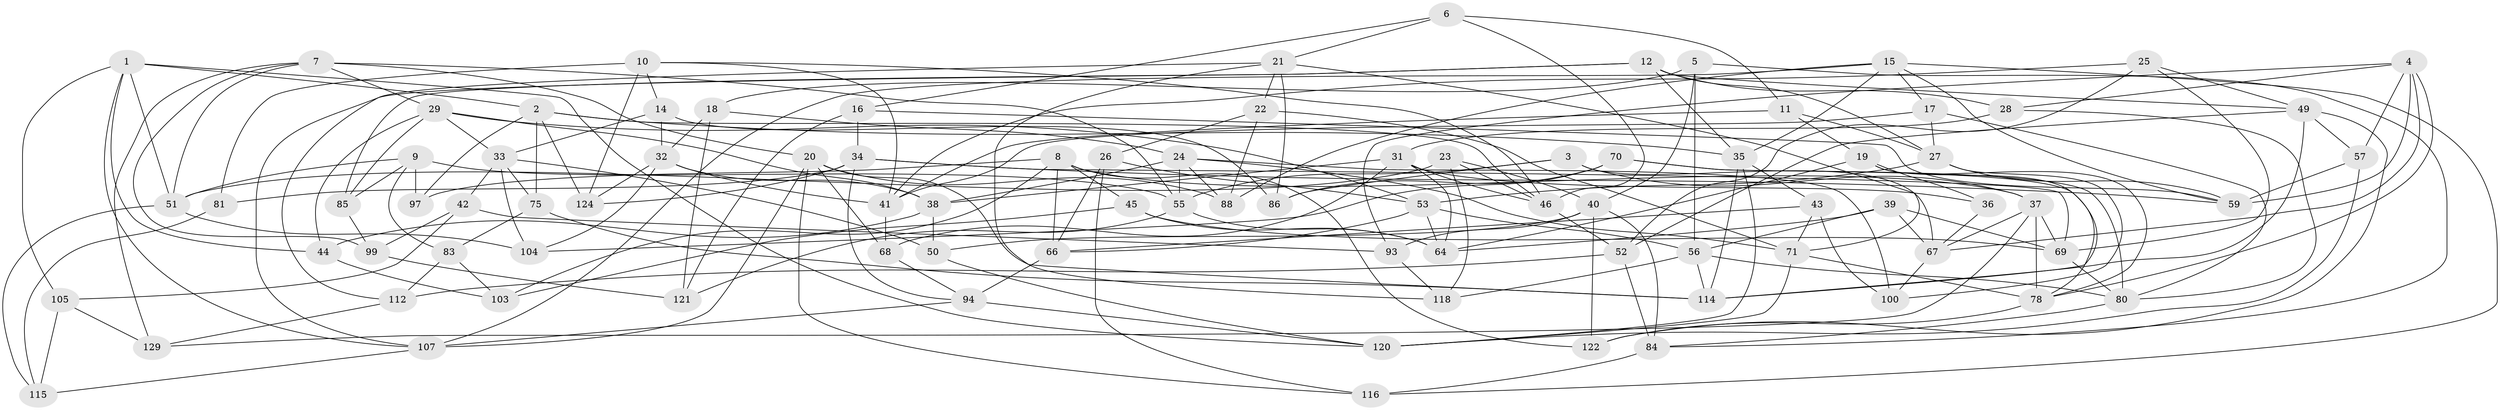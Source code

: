 // original degree distribution, {4: 1.0}
// Generated by graph-tools (version 1.1) at 2025/11/02/27/25 16:11:43]
// undirected, 88 vertices, 215 edges
graph export_dot {
graph [start="1"]
  node [color=gray90,style=filled];
  1 [super="+126"];
  2 [super="+72"];
  3;
  4 [super="+79"];
  5;
  6;
  7 [super="+58"];
  8 [super="+74"];
  9 [super="+73"];
  10 [super="+48"];
  11;
  12 [super="+13"];
  14;
  15 [super="+30"];
  16;
  17;
  18;
  19 [super="+47"];
  20 [super="+61"];
  21 [super="+96"];
  22;
  23;
  24 [super="+60"];
  25;
  26;
  27 [super="+89"];
  28;
  29 [super="+128"];
  31 [super="+106"];
  32 [super="+82"];
  33 [super="+102"];
  34 [super="+92"];
  35 [super="+119"];
  36;
  37 [super="+117"];
  38 [super="+95"];
  39;
  40 [super="+108"];
  41 [super="+91"];
  42;
  43;
  44;
  45;
  46 [super="+54"];
  49 [super="+109"];
  50;
  51 [super="+63"];
  52 [super="+76"];
  53 [super="+62"];
  55 [super="+87"];
  56 [super="+77"];
  57;
  59 [super="+65"];
  64 [super="+98"];
  66 [super="+90"];
  67 [super="+130"];
  68;
  69 [super="+123"];
  70;
  71 [super="+101"];
  75;
  78 [super="+110"];
  80 [super="+125"];
  81;
  83;
  84 [super="+111"];
  85;
  86;
  88;
  93;
  94 [super="+113"];
  97;
  99;
  100;
  103;
  104;
  105;
  107 [super="+131"];
  112;
  114 [super="+127"];
  115;
  116;
  118;
  120 [super="+132"];
  121;
  122;
  124;
  129;
  1 -- 44;
  1 -- 105;
  1 -- 2;
  1 -- 51;
  1 -- 120;
  1 -- 107;
  2 -- 124;
  2 -- 75;
  2 -- 46;
  2 -- 97;
  2 -- 35;
  3 -- 55;
  3 -- 86;
  3 -- 67;
  3 -- 37;
  4 -- 57;
  4 -- 67;
  4 -- 59;
  4 -- 93;
  4 -- 28;
  4 -- 78;
  5 -- 18;
  5 -- 84;
  5 -- 40;
  5 -- 56;
  6 -- 16;
  6 -- 21;
  6 -- 11;
  6 -- 46;
  7 -- 129;
  7 -- 20;
  7 -- 55;
  7 -- 99;
  7 -- 51;
  7 -- 29;
  8 -- 122;
  8 -- 45;
  8 -- 97;
  8 -- 66;
  8 -- 37;
  8 -- 103;
  9 -- 55;
  9 -- 97 [weight=2];
  9 -- 83;
  9 -- 85;
  9 -- 51;
  10 -- 124;
  10 -- 14;
  10 -- 81 [weight=2];
  10 -- 41;
  10 -- 46;
  11 -- 41;
  11 -- 19;
  11 -- 27;
  12 -- 27;
  12 -- 49;
  12 -- 28;
  12 -- 35;
  12 -- 107;
  12 -- 85;
  14 -- 86;
  14 -- 33;
  14 -- 32;
  15 -- 35;
  15 -- 88;
  15 -- 116;
  15 -- 17;
  15 -- 59;
  15 -- 107;
  16 -- 59;
  16 -- 121;
  16 -- 34;
  17 -- 27;
  17 -- 80;
  17 -- 41;
  18 -- 121;
  18 -- 32;
  18 -- 24;
  19 -- 64;
  19 -- 36 [weight=2];
  19 -- 78;
  19 -- 114;
  20 -- 88;
  20 -- 116;
  20 -- 68;
  20 -- 114;
  20 -- 107;
  21 -- 118;
  21 -- 22;
  21 -- 112;
  21 -- 86;
  21 -- 71;
  22 -- 71;
  22 -- 26;
  22 -- 88;
  23 -- 118;
  23 -- 46;
  23 -- 40;
  23 -- 51;
  24 -- 88;
  24 -- 100;
  24 -- 38;
  24 -- 55;
  24 -- 71;
  25 -- 69;
  25 -- 41;
  25 -- 49;
  25 -- 52;
  26 -- 53;
  26 -- 66;
  26 -- 116;
  27 -- 59;
  27 -- 100;
  27 -- 53;
  28 -- 80;
  28 -- 31;
  29 -- 38;
  29 -- 53;
  29 -- 33;
  29 -- 44;
  29 -- 85;
  31 -- 68;
  31 -- 64;
  31 -- 38;
  31 -- 36;
  31 -- 46;
  32 -- 41;
  32 -- 124;
  32 -- 38;
  32 -- 104;
  33 -- 42;
  33 -- 104;
  33 -- 50;
  33 -- 75;
  34 -- 59;
  34 -- 124;
  34 -- 81;
  34 -- 69;
  34 -- 94;
  35 -- 43;
  35 -- 120;
  35 -- 114;
  36 -- 67;
  37 -- 69;
  37 -- 129;
  37 -- 67;
  37 -- 78;
  38 -- 50;
  38 -- 44;
  39 -- 56;
  39 -- 67;
  39 -- 64;
  39 -- 69;
  40 -- 84;
  40 -- 93;
  40 -- 50;
  40 -- 122;
  41 -- 68;
  42 -- 93;
  42 -- 99;
  42 -- 105;
  43 -- 71;
  43 -- 100;
  43 -- 66;
  44 -- 103;
  45 -- 103;
  45 -- 64;
  45 -- 69;
  46 -- 52;
  49 -- 52;
  49 -- 114;
  49 -- 122;
  49 -- 57;
  50 -- 120;
  51 -- 115;
  51 -- 104;
  52 -- 84 [weight=2];
  52 -- 112;
  53 -- 66;
  53 -- 56;
  53 -- 64;
  55 -- 121;
  55 -- 64;
  56 -- 118;
  56 -- 114;
  56 -- 80;
  57 -- 120;
  57 -- 59;
  66 -- 94 [weight=2];
  67 -- 100;
  68 -- 94;
  69 -- 80;
  70 -- 86;
  70 -- 104;
  70 -- 80;
  70 -- 78;
  71 -- 78;
  71 -- 120;
  75 -- 114;
  75 -- 83;
  78 -- 122;
  80 -- 84;
  81 -- 115;
  83 -- 103;
  83 -- 112;
  84 -- 116;
  85 -- 99;
  93 -- 118;
  94 -- 107;
  94 -- 120;
  99 -- 121;
  105 -- 115;
  105 -- 129;
  107 -- 115;
  112 -- 129;
}
